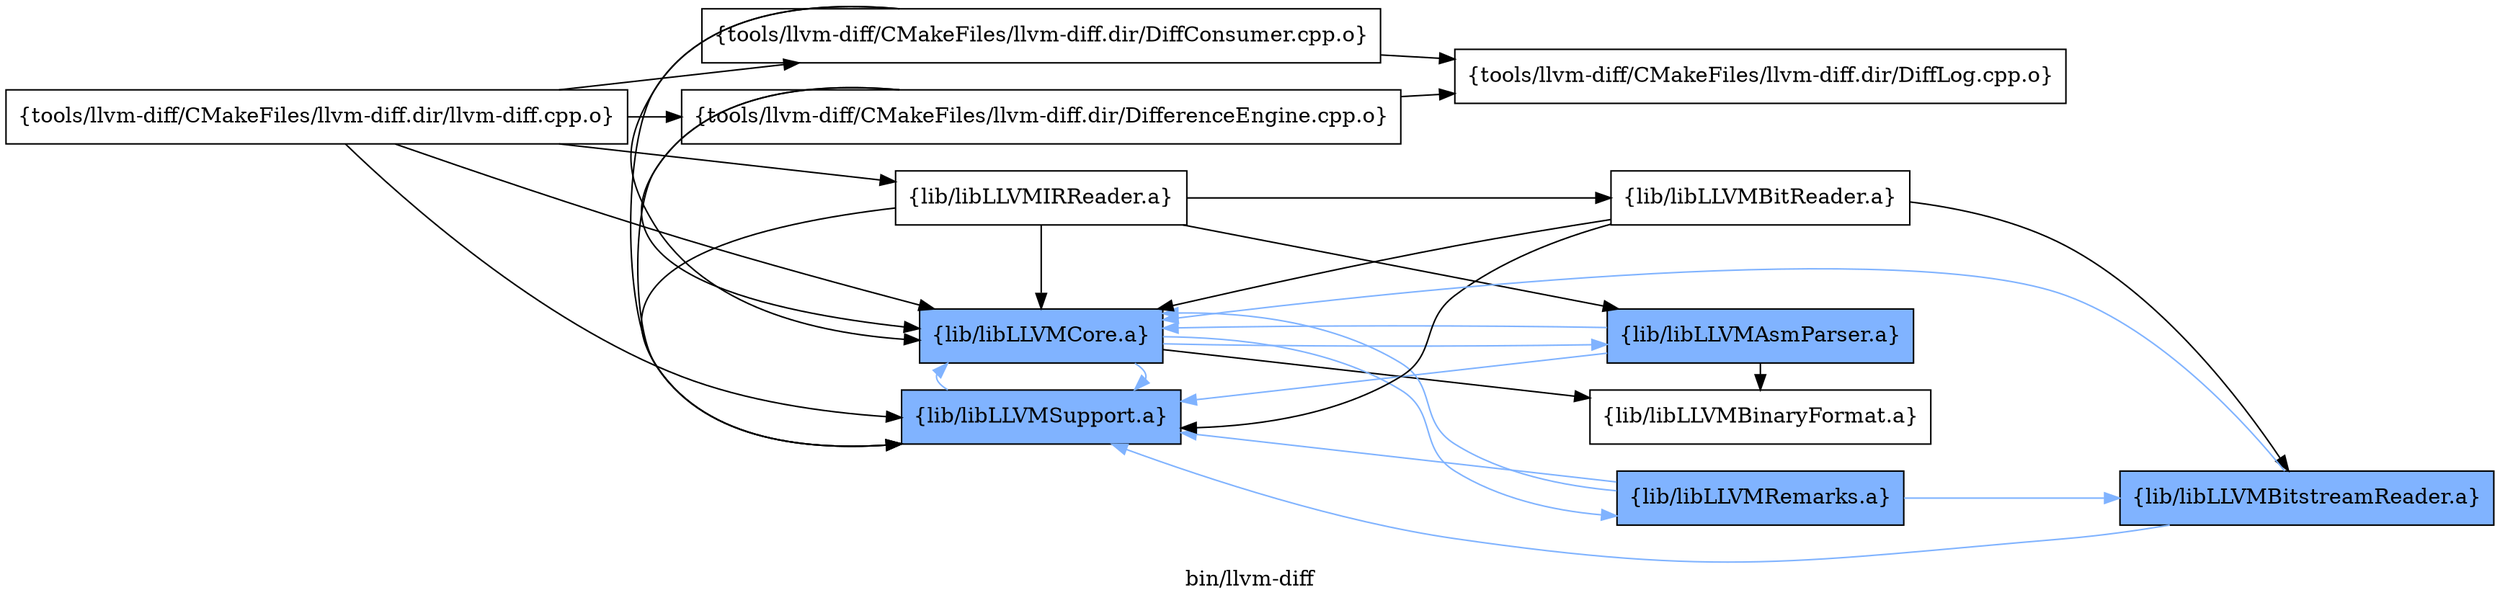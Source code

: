 digraph "bin/llvm-diff" {
	label="bin/llvm-diff";
	rankdir=LR;
	{ rank=same; Node0x5649c222aa78;  }
	{ rank=same; Node0x5649c222a848; Node0x5649c222c008; Node0x5649c22299e8; Node0x5649c222a208; Node0x5649c2229e98;  }
	{ rank=same; Node0x5649c222c288; Node0x5649c2228e08; Node0x5649c222bf18; Node0x5649c2227f58; Node0x5649c22284a8;  }

	Node0x5649c222aa78 [shape=record,shape=box,group=0,label="{tools/llvm-diff/CMakeFiles/llvm-diff.dir/llvm-diff.cpp.o}"];
	Node0x5649c222aa78 -> Node0x5649c222a848;
	Node0x5649c222aa78 -> Node0x5649c222c008;
	Node0x5649c222aa78 -> Node0x5649c22299e8;
	Node0x5649c222aa78 -> Node0x5649c222a208;
	Node0x5649c222aa78 -> Node0x5649c2229e98;
	Node0x5649c222a848 [shape=record,shape=box,group=0,label="{tools/llvm-diff/CMakeFiles/llvm-diff.dir/DiffConsumer.cpp.o}"];
	Node0x5649c222a848 -> Node0x5649c222c288;
	Node0x5649c222a848 -> Node0x5649c22299e8;
	Node0x5649c222a848 -> Node0x5649c222a208;
	Node0x5649c222c008 [shape=record,shape=box,group=0,label="{tools/llvm-diff/CMakeFiles/llvm-diff.dir/DifferenceEngine.cpp.o}"];
	Node0x5649c222c008 -> Node0x5649c222c288;
	Node0x5649c222c008 -> Node0x5649c22299e8;
	Node0x5649c222c008 -> Node0x5649c222a208;
	Node0x5649c22299e8 [shape=record,shape=box,group=1,style=filled,fillcolor="0.600000 0.5 1",label="{lib/libLLVMCore.a}"];
	Node0x5649c22299e8 -> Node0x5649c222a208[color="0.600000 0.5 1"];
	Node0x5649c22299e8 -> Node0x5649c2228e08;
	Node0x5649c22299e8 -> Node0x5649c222bf18[color="0.600000 0.5 1"];
	Node0x5649c22299e8 -> Node0x5649c2227f58[color="0.600000 0.5 1"];
	Node0x5649c222a208 [shape=record,shape=box,group=1,style=filled,fillcolor="0.600000 0.5 1",label="{lib/libLLVMSupport.a}"];
	Node0x5649c222a208 -> Node0x5649c22299e8[color="0.600000 0.5 1"];
	Node0x5649c2229e98 [shape=record,shape=box,group=0,label="{lib/libLLVMIRReader.a}"];
	Node0x5649c2229e98 -> Node0x5649c222a208;
	Node0x5649c2229e98 -> Node0x5649c22299e8;
	Node0x5649c2229e98 -> Node0x5649c2227f58;
	Node0x5649c2229e98 -> Node0x5649c22284a8;
	Node0x5649c222c288 [shape=record,shape=box,group=0,label="{tools/llvm-diff/CMakeFiles/llvm-diff.dir/DiffLog.cpp.o}"];
	Node0x5649c2228e08 [shape=record,shape=box,group=0,label="{lib/libLLVMBinaryFormat.a}"];
	Node0x5649c222bf18 [shape=record,shape=box,group=1,style=filled,fillcolor="0.600000 0.5 1",label="{lib/libLLVMRemarks.a}"];
	Node0x5649c222bf18 -> Node0x5649c222a208[color="0.600000 0.5 1"];
	Node0x5649c222bf18 -> Node0x5649c22299e8[color="0.600000 0.5 1"];
	Node0x5649c222bf18 -> Node0x5649c222ba68[color="0.600000 0.5 1"];
	Node0x5649c2227f58 [shape=record,shape=box,group=1,style=filled,fillcolor="0.600000 0.5 1",label="{lib/libLLVMAsmParser.a}"];
	Node0x5649c2227f58 -> Node0x5649c22299e8[color="0.600000 0.5 1"];
	Node0x5649c2227f58 -> Node0x5649c222a208[color="0.600000 0.5 1"];
	Node0x5649c2227f58 -> Node0x5649c2228e08;
	Node0x5649c22284a8 [shape=record,shape=box,group=0,label="{lib/libLLVMBitReader.a}"];
	Node0x5649c22284a8 -> Node0x5649c22299e8;
	Node0x5649c22284a8 -> Node0x5649c222a208;
	Node0x5649c22284a8 -> Node0x5649c222ba68;
	Node0x5649c222ba68 [shape=record,shape=box,group=1,style=filled,fillcolor="0.600000 0.5 1",label="{lib/libLLVMBitstreamReader.a}"];
	Node0x5649c222ba68 -> Node0x5649c222a208[color="0.600000 0.5 1"];
	Node0x5649c222ba68 -> Node0x5649c22299e8[color="0.600000 0.5 1"];
}
